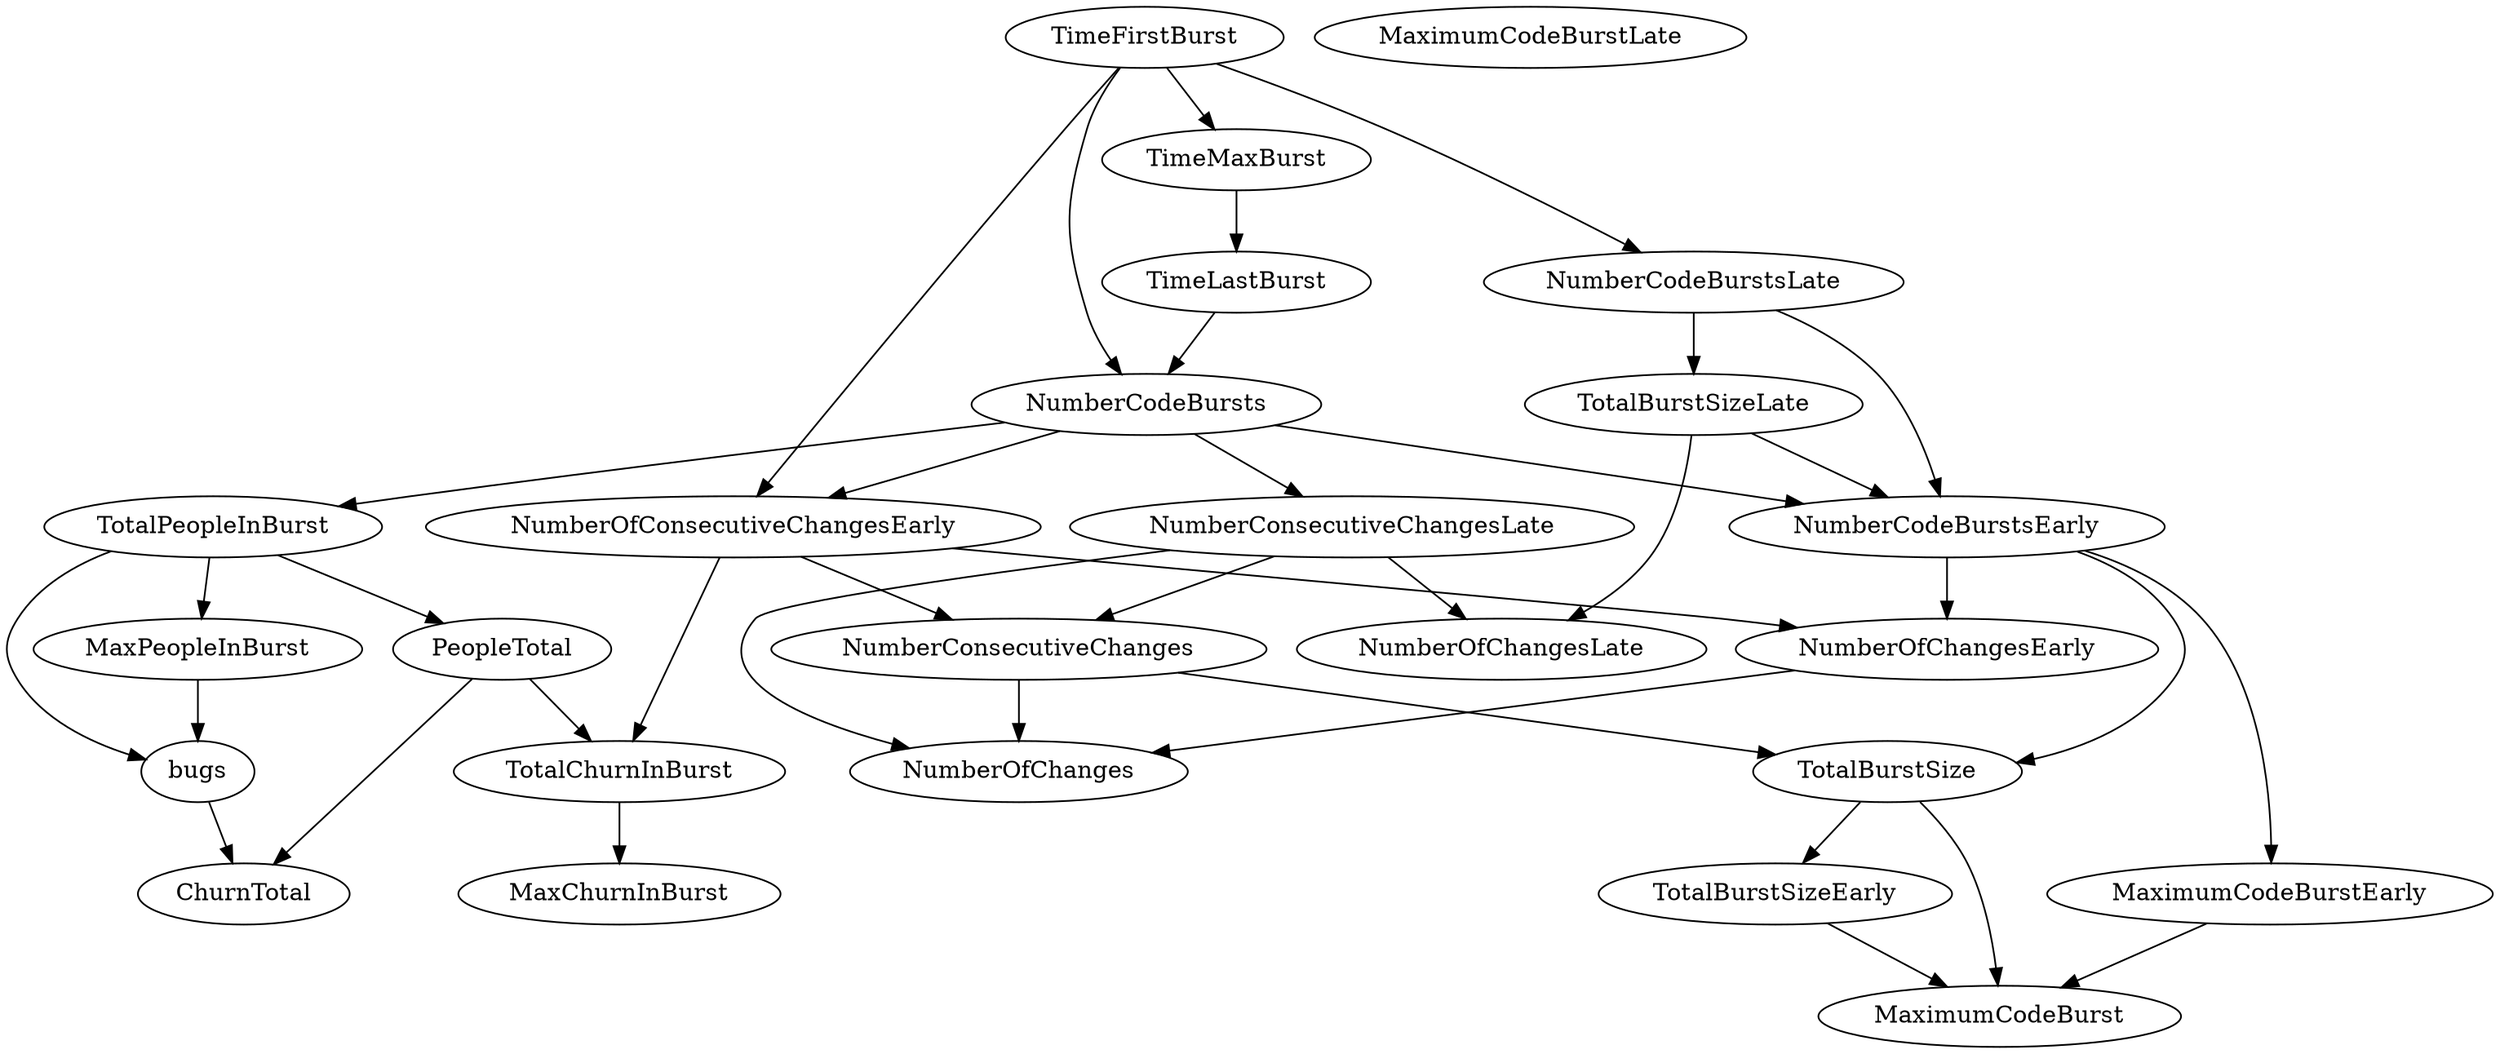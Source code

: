 digraph {
   TotalPeopleInBurst;
   MaximumCodeBurstLate;
   NumberOfChanges;
   MaxPeopleInBurst;
   TotalBurstSizeLate;
   NumberCodeBurstsLate;
   NumberOfChangesLate;
   NumberOfChangesEarly;
   MaxChurnInBurst;
   MaximumCodeBurstEarly;
   NumberCodeBurstsEarly;
   TimeFirstBurst;
   TotalChurnInBurst;
   ChurnTotal;
   MaximumCodeBurst;
   NumberOfConsecutiveChangesEarly;
   NumberConsecutiveChangesLate;
   TotalBurstSizeEarly;
   TotalBurstSize;
   TimeMaxBurst;
   NumberConsecutiveChanges;
   TimeLastBurst;
   NumberCodeBursts;
   PeopleTotal;
   bugs;
   TotalPeopleInBurst -> MaxPeopleInBurst;
   TotalPeopleInBurst -> PeopleTotal;
   TotalPeopleInBurst -> bugs;
   MaxPeopleInBurst -> bugs;
   TotalBurstSizeLate -> NumberOfChangesLate;
   TotalBurstSizeLate -> NumberCodeBurstsEarly;
   NumberCodeBurstsLate -> TotalBurstSizeLate;
   NumberCodeBurstsLate -> NumberCodeBurstsEarly;
   NumberOfChangesEarly -> NumberOfChanges;
   MaximumCodeBurstEarly -> MaximumCodeBurst;
   NumberCodeBurstsEarly -> NumberOfChangesEarly;
   NumberCodeBurstsEarly -> MaximumCodeBurstEarly;
   NumberCodeBurstsEarly -> TotalBurstSize;
   TimeFirstBurst -> NumberCodeBurstsLate;
   TimeFirstBurst -> NumberOfConsecutiveChangesEarly;
   TimeFirstBurst -> TimeMaxBurst;
   TimeFirstBurst -> NumberCodeBursts;
   TotalChurnInBurst -> MaxChurnInBurst;
   NumberOfConsecutiveChangesEarly -> NumberOfChangesEarly;
   NumberOfConsecutiveChangesEarly -> TotalChurnInBurst;
   NumberOfConsecutiveChangesEarly -> NumberConsecutiveChanges;
   NumberConsecutiveChangesLate -> NumberOfChanges;
   NumberConsecutiveChangesLate -> NumberOfChangesLate;
   NumberConsecutiveChangesLate -> NumberConsecutiveChanges;
   TotalBurstSizeEarly -> MaximumCodeBurst;
   TotalBurstSize -> MaximumCodeBurst;
   TotalBurstSize -> TotalBurstSizeEarly;
   TimeMaxBurst -> TimeLastBurst;
   NumberConsecutiveChanges -> NumberOfChanges;
   NumberConsecutiveChanges -> TotalBurstSize;
   TimeLastBurst -> NumberCodeBursts;
   NumberCodeBursts -> TotalPeopleInBurst;
   NumberCodeBursts -> NumberCodeBurstsEarly;
   NumberCodeBursts -> NumberOfConsecutiveChangesEarly;
   NumberCodeBursts -> NumberConsecutiveChangesLate;
   PeopleTotal -> TotalChurnInBurst;
   PeopleTotal -> ChurnTotal;
   bugs -> ChurnTotal;
}

